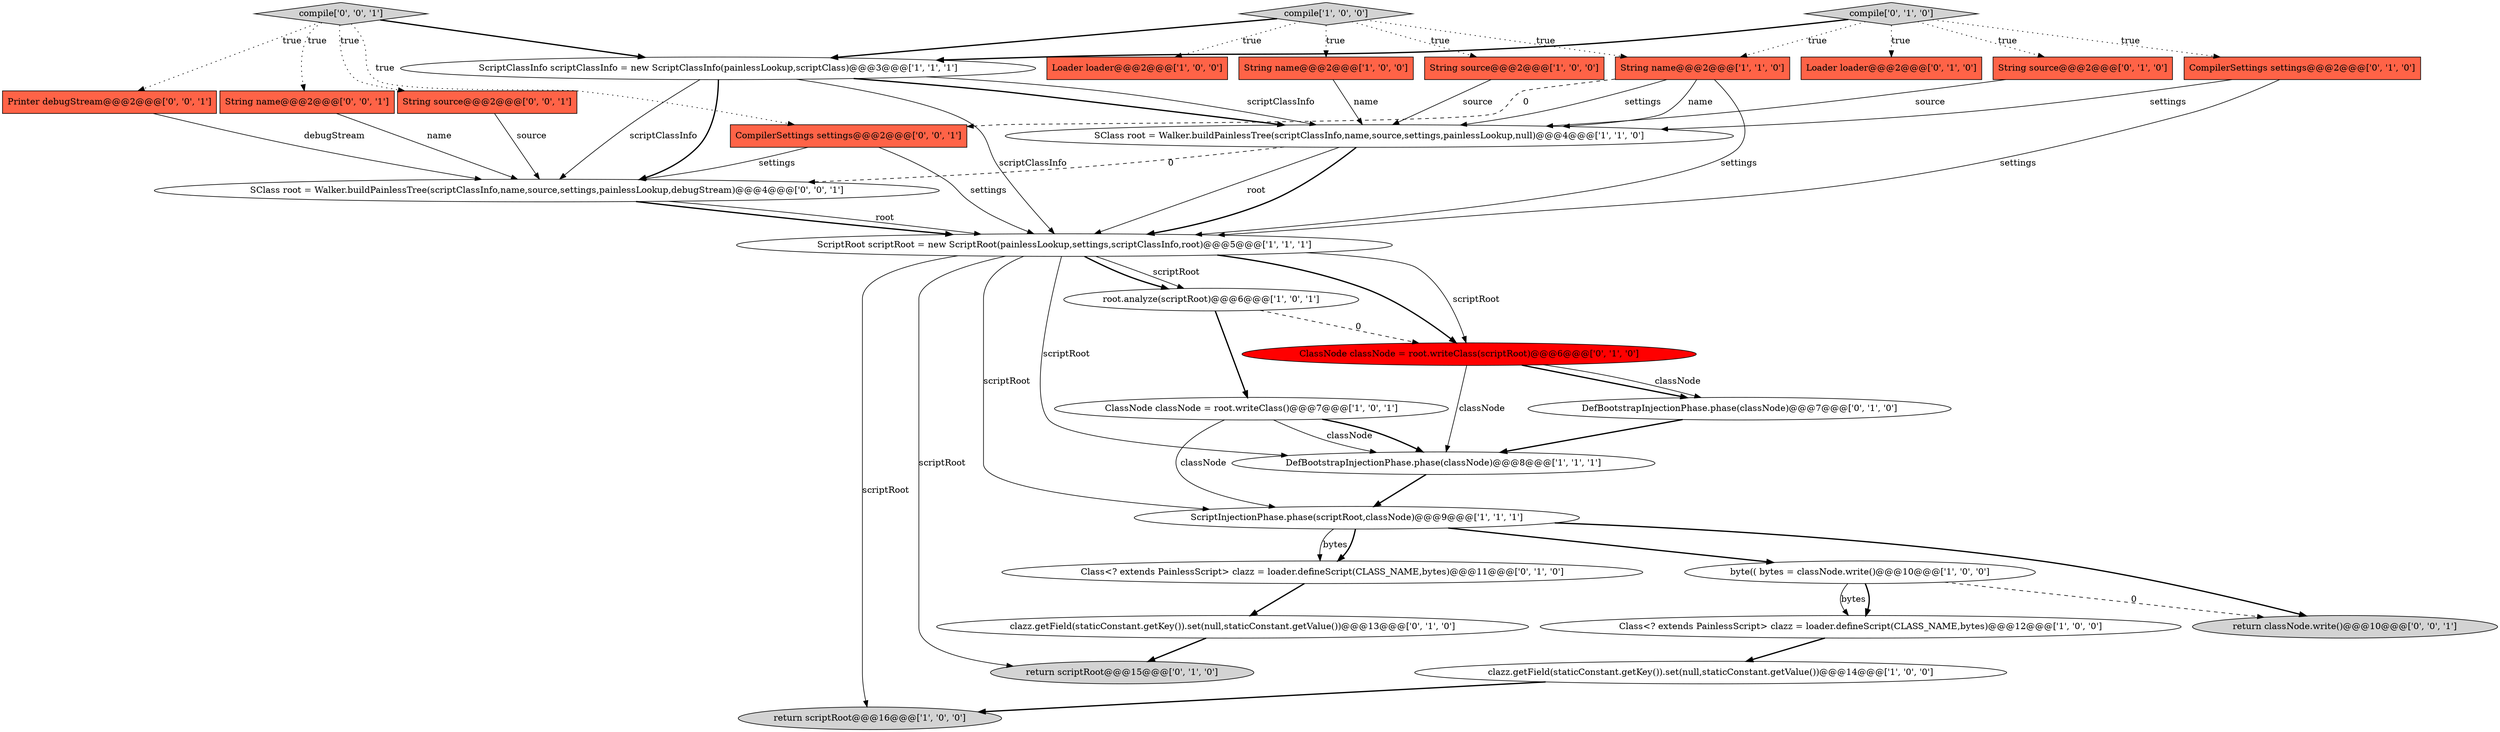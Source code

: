 digraph {
26 [style = filled, label = "compile['0', '0', '1']", fillcolor = lightgray, shape = diamond image = "AAA0AAABBB3BBB"];
0 [style = filled, label = "Loader loader@@@2@@@['1', '0', '0']", fillcolor = tomato, shape = box image = "AAA0AAABBB1BBB"];
14 [style = filled, label = "String name@@@2@@@['1', '1', '0']", fillcolor = tomato, shape = box image = "AAA0AAABBB1BBB"];
19 [style = filled, label = "Loader loader@@@2@@@['0', '1', '0']", fillcolor = tomato, shape = box image = "AAA0AAABBB2BBB"];
10 [style = filled, label = "ScriptInjectionPhase.phase(scriptRoot,classNode)@@@9@@@['1', '1', '1']", fillcolor = white, shape = ellipse image = "AAA0AAABBB1BBB"];
6 [style = filled, label = "ScriptClassInfo scriptClassInfo = new ScriptClassInfo(painlessLookup,scriptClass)@@@3@@@['1', '1', '1']", fillcolor = white, shape = ellipse image = "AAA0AAABBB1BBB"];
31 [style = filled, label = "return classNode.write()@@@10@@@['0', '0', '1']", fillcolor = lightgray, shape = ellipse image = "AAA0AAABBB3BBB"];
8 [style = filled, label = "return scriptRoot@@@16@@@['1', '0', '0']", fillcolor = lightgray, shape = ellipse image = "AAA0AAABBB1BBB"];
16 [style = filled, label = "return scriptRoot@@@15@@@['0', '1', '0']", fillcolor = lightgray, shape = ellipse image = "AAA0AAABBB2BBB"];
28 [style = filled, label = "SClass root = Walker.buildPainlessTree(scriptClassInfo,name,source,settings,painlessLookup,debugStream)@@@4@@@['0', '0', '1']", fillcolor = white, shape = ellipse image = "AAA0AAABBB3BBB"];
21 [style = filled, label = "clazz.getField(staticConstant.getKey()).set(null,staticConstant.getValue())@@@13@@@['0', '1', '0']", fillcolor = white, shape = ellipse image = "AAA0AAABBB2BBB"];
4 [style = filled, label = "byte(( bytes = classNode.write()@@@10@@@['1', '0', '0']", fillcolor = white, shape = ellipse image = "AAA0AAABBB1BBB"];
30 [style = filled, label = "CompilerSettings settings@@@2@@@['0', '0', '1']", fillcolor = tomato, shape = box image = "AAA0AAABBB3BBB"];
12 [style = filled, label = "DefBootstrapInjectionPhase.phase(classNode)@@@8@@@['1', '1', '1']", fillcolor = white, shape = ellipse image = "AAA0AAABBB1BBB"];
7 [style = filled, label = "Class<? extends PainlessScript> clazz = loader.defineScript(CLASS_NAME,bytes)@@@12@@@['1', '0', '0']", fillcolor = white, shape = ellipse image = "AAA0AAABBB1BBB"];
2 [style = filled, label = "ClassNode classNode = root.writeClass()@@@7@@@['1', '0', '1']", fillcolor = white, shape = ellipse image = "AAA0AAABBB1BBB"];
13 [style = filled, label = "compile['1', '0', '0']", fillcolor = lightgray, shape = diamond image = "AAA0AAABBB1BBB"];
9 [style = filled, label = "String name@@@2@@@['1', '0', '0']", fillcolor = tomato, shape = box image = "AAA0AAABBB1BBB"];
22 [style = filled, label = "DefBootstrapInjectionPhase.phase(classNode)@@@7@@@['0', '1', '0']", fillcolor = white, shape = ellipse image = "AAA0AAABBB2BBB"];
17 [style = filled, label = "String source@@@2@@@['0', '1', '0']", fillcolor = tomato, shape = box image = "AAA0AAABBB2BBB"];
3 [style = filled, label = "clazz.getField(staticConstant.getKey()).set(null,staticConstant.getValue())@@@14@@@['1', '0', '0']", fillcolor = white, shape = ellipse image = "AAA0AAABBB1BBB"];
23 [style = filled, label = "Class<? extends PainlessScript> clazz = loader.defineScript(CLASS_NAME,bytes)@@@11@@@['0', '1', '0']", fillcolor = white, shape = ellipse image = "AAA0AAABBB2BBB"];
25 [style = filled, label = "Printer debugStream@@@2@@@['0', '0', '1']", fillcolor = tomato, shape = box image = "AAA0AAABBB3BBB"];
29 [style = filled, label = "String name@@@2@@@['0', '0', '1']", fillcolor = tomato, shape = box image = "AAA0AAABBB3BBB"];
5 [style = filled, label = "root.analyze(scriptRoot)@@@6@@@['1', '0', '1']", fillcolor = white, shape = ellipse image = "AAA0AAABBB1BBB"];
15 [style = filled, label = "SClass root = Walker.buildPainlessTree(scriptClassInfo,name,source,settings,painlessLookup,null)@@@4@@@['1', '1', '0']", fillcolor = white, shape = ellipse image = "AAA0AAABBB1BBB"];
20 [style = filled, label = "compile['0', '1', '0']", fillcolor = lightgray, shape = diamond image = "AAA0AAABBB2BBB"];
24 [style = filled, label = "CompilerSettings settings@@@2@@@['0', '1', '0']", fillcolor = tomato, shape = box image = "AAA0AAABBB2BBB"];
1 [style = filled, label = "String source@@@2@@@['1', '0', '0']", fillcolor = tomato, shape = box image = "AAA0AAABBB1BBB"];
18 [style = filled, label = "ClassNode classNode = root.writeClass(scriptRoot)@@@6@@@['0', '1', '0']", fillcolor = red, shape = ellipse image = "AAA1AAABBB2BBB"];
27 [style = filled, label = "String source@@@2@@@['0', '0', '1']", fillcolor = tomato, shape = box image = "AAA0AAABBB3BBB"];
11 [style = filled, label = "ScriptRoot scriptRoot = new ScriptRoot(painlessLookup,settings,scriptClassInfo,root)@@@5@@@['1', '1', '1']", fillcolor = white, shape = ellipse image = "AAA0AAABBB1BBB"];
11->16 [style = solid, label="scriptRoot"];
14->11 [style = solid, label="settings"];
11->10 [style = solid, label="scriptRoot"];
10->31 [style = bold, label=""];
2->12 [style = solid, label="classNode"];
11->18 [style = solid, label="scriptRoot"];
20->24 [style = dotted, label="true"];
15->28 [style = dashed, label="0"];
15->11 [style = solid, label="root"];
26->25 [style = dotted, label="true"];
20->17 [style = dotted, label="true"];
26->27 [style = dotted, label="true"];
28->11 [style = bold, label=""];
27->28 [style = solid, label="source"];
30->11 [style = solid, label="settings"];
20->14 [style = dotted, label="true"];
4->31 [style = dashed, label="0"];
24->15 [style = solid, label="settings"];
18->12 [style = solid, label="classNode"];
11->12 [style = solid, label="scriptRoot"];
20->6 [style = bold, label=""];
26->6 [style = bold, label=""];
5->18 [style = dashed, label="0"];
2->10 [style = solid, label="classNode"];
4->7 [style = bold, label=""];
6->15 [style = bold, label=""];
2->12 [style = bold, label=""];
7->3 [style = bold, label=""];
14->15 [style = solid, label="settings"];
10->23 [style = solid, label="bytes"];
11->18 [style = bold, label=""];
13->1 [style = dotted, label="true"];
11->5 [style = bold, label=""];
5->2 [style = bold, label=""];
12->10 [style = bold, label=""];
4->7 [style = solid, label="bytes"];
18->22 [style = bold, label=""];
17->15 [style = solid, label="source"];
6->28 [style = solid, label="scriptClassInfo"];
6->15 [style = solid, label="scriptClassInfo"];
1->15 [style = solid, label="source"];
11->8 [style = solid, label="scriptRoot"];
24->11 [style = solid, label="settings"];
15->11 [style = bold, label=""];
23->21 [style = bold, label=""];
10->23 [style = bold, label=""];
6->28 [style = bold, label=""];
22->12 [style = bold, label=""];
3->8 [style = bold, label=""];
13->0 [style = dotted, label="true"];
26->30 [style = dotted, label="true"];
11->5 [style = solid, label="scriptRoot"];
30->28 [style = solid, label="settings"];
14->30 [style = dashed, label="0"];
25->28 [style = solid, label="debugStream"];
10->4 [style = bold, label=""];
21->16 [style = bold, label=""];
29->28 [style = solid, label="name"];
26->29 [style = dotted, label="true"];
20->19 [style = dotted, label="true"];
13->6 [style = bold, label=""];
6->11 [style = solid, label="scriptClassInfo"];
18->22 [style = solid, label="classNode"];
28->11 [style = solid, label="root"];
13->14 [style = dotted, label="true"];
14->15 [style = solid, label="name"];
9->15 [style = solid, label="name"];
13->9 [style = dotted, label="true"];
}
